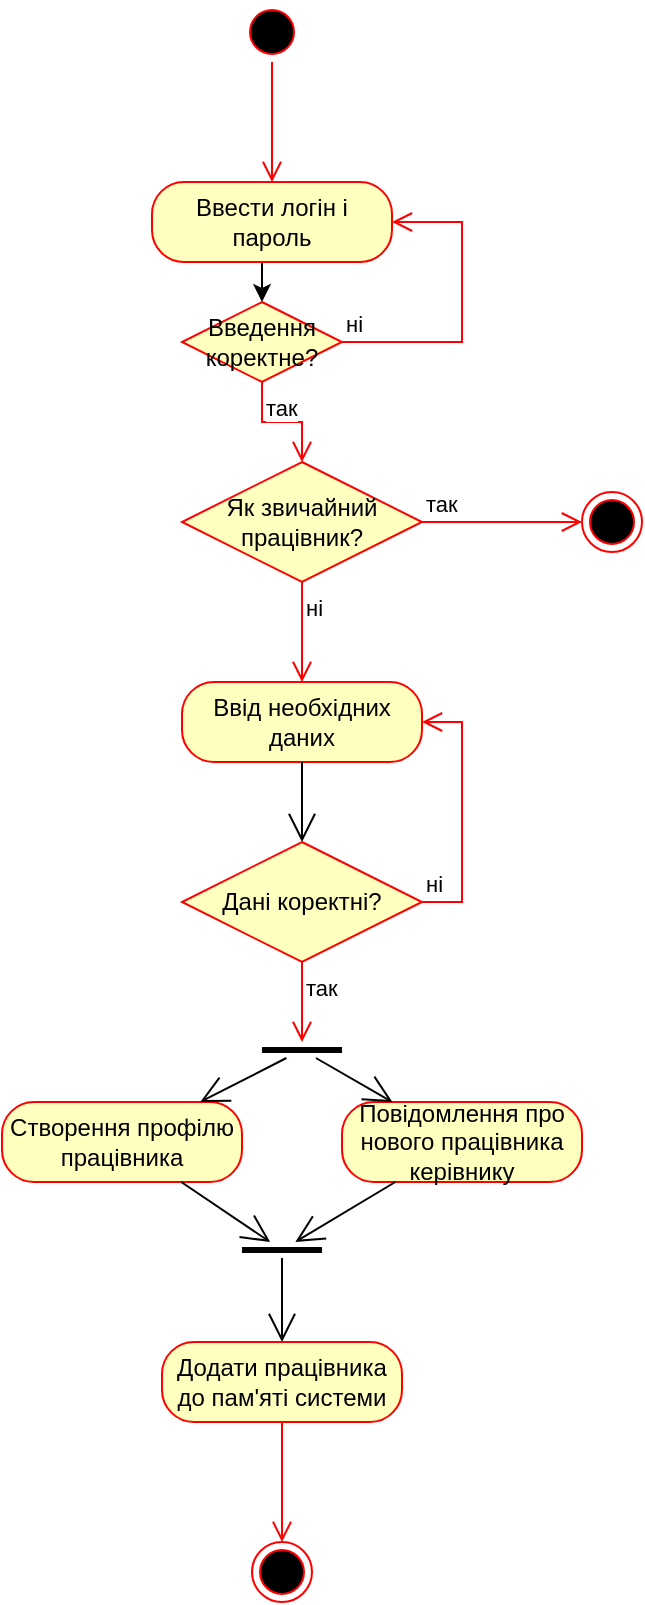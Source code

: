 <mxfile version="24.3.1" type="github">
  <diagram name="Сторінка-1" id="AnwOnDWmUMuwJeMLqGEs">
    <mxGraphModel dx="700" dy="353" grid="1" gridSize="10" guides="1" tooltips="1" connect="1" arrows="1" fold="1" page="1" pageScale="1" pageWidth="827" pageHeight="1169" math="0" shadow="0">
      <root>
        <mxCell id="0" />
        <mxCell id="1" parent="0" />
        <mxCell id="gpgWppNkxMLLZYny3t1X-1" value="" style="ellipse;html=1;shape=startState;fillColor=#000000;strokeColor=#ff0000;" vertex="1" parent="1">
          <mxGeometry x="190" y="40" width="30" height="30" as="geometry" />
        </mxCell>
        <mxCell id="gpgWppNkxMLLZYny3t1X-2" value="" style="edgeStyle=orthogonalEdgeStyle;html=1;verticalAlign=bottom;endArrow=open;endSize=8;strokeColor=#ff0000;rounded=0;" edge="1" source="gpgWppNkxMLLZYny3t1X-1" parent="1">
          <mxGeometry relative="1" as="geometry">
            <mxPoint x="205" y="130" as="targetPoint" />
          </mxGeometry>
        </mxCell>
        <mxCell id="gpgWppNkxMLLZYny3t1X-14" style="edgeStyle=orthogonalEdgeStyle;rounded=0;orthogonalLoop=1;jettySize=auto;html=1;" edge="1" parent="1" source="gpgWppNkxMLLZYny3t1X-3" target="gpgWppNkxMLLZYny3t1X-11">
          <mxGeometry relative="1" as="geometry">
            <Array as="points">
              <mxPoint x="200" y="180" />
              <mxPoint x="200" y="180" />
            </Array>
          </mxGeometry>
        </mxCell>
        <mxCell id="gpgWppNkxMLLZYny3t1X-3" value="Ввести логін і пароль" style="rounded=1;whiteSpace=wrap;html=1;arcSize=40;fontColor=#000000;fillColor=#ffffc0;strokeColor=#ff0000;" vertex="1" parent="1">
          <mxGeometry x="145" y="130" width="120" height="40" as="geometry" />
        </mxCell>
        <mxCell id="gpgWppNkxMLLZYny3t1X-8" value="Як звичайний працівник?" style="rhombus;whiteSpace=wrap;html=1;fontColor=#000000;fillColor=#ffffc0;strokeColor=#ff0000;" vertex="1" parent="1">
          <mxGeometry x="160" y="270" width="120" height="60" as="geometry" />
        </mxCell>
        <mxCell id="gpgWppNkxMLLZYny3t1X-9" value="так" style="edgeStyle=orthogonalEdgeStyle;html=1;align=left;verticalAlign=bottom;endArrow=open;endSize=8;strokeColor=#ff0000;rounded=0;" edge="1" source="gpgWppNkxMLLZYny3t1X-8" parent="1">
          <mxGeometry x="-1" relative="1" as="geometry">
            <mxPoint x="360" y="300" as="targetPoint" />
          </mxGeometry>
        </mxCell>
        <mxCell id="gpgWppNkxMLLZYny3t1X-10" value="ні" style="edgeStyle=orthogonalEdgeStyle;html=1;align=left;verticalAlign=top;endArrow=open;endSize=8;strokeColor=#ff0000;rounded=0;" edge="1" source="gpgWppNkxMLLZYny3t1X-8" parent="1">
          <mxGeometry x="-1" relative="1" as="geometry">
            <mxPoint x="220" y="380" as="targetPoint" />
          </mxGeometry>
        </mxCell>
        <mxCell id="gpgWppNkxMLLZYny3t1X-11" value="Введення коректне?" style="rhombus;whiteSpace=wrap;html=1;fontColor=#000000;fillColor=#ffffc0;strokeColor=#ff0000;" vertex="1" parent="1">
          <mxGeometry x="160" y="190" width="80" height="40" as="geometry" />
        </mxCell>
        <mxCell id="gpgWppNkxMLLZYny3t1X-12" value="ні" style="edgeStyle=orthogonalEdgeStyle;html=1;align=left;verticalAlign=bottom;endArrow=open;endSize=8;strokeColor=#ff0000;rounded=0;" edge="1" source="gpgWppNkxMLLZYny3t1X-11" parent="1" target="gpgWppNkxMLLZYny3t1X-3">
          <mxGeometry x="-1" relative="1" as="geometry">
            <mxPoint x="340" y="210" as="targetPoint" />
            <Array as="points">
              <mxPoint x="300" y="210" />
              <mxPoint x="300" y="150" />
            </Array>
          </mxGeometry>
        </mxCell>
        <mxCell id="gpgWppNkxMLLZYny3t1X-13" value="так" style="edgeStyle=orthogonalEdgeStyle;html=1;align=left;verticalAlign=top;endArrow=open;endSize=8;strokeColor=#ff0000;rounded=0;" edge="1" source="gpgWppNkxMLLZYny3t1X-11" parent="1" target="gpgWppNkxMLLZYny3t1X-8">
          <mxGeometry x="-1" relative="1" as="geometry">
            <mxPoint x="200" y="290" as="targetPoint" />
          </mxGeometry>
        </mxCell>
        <mxCell id="gpgWppNkxMLLZYny3t1X-15" value="" style="ellipse;html=1;shape=endState;fillColor=#000000;strokeColor=#ff0000;" vertex="1" parent="1">
          <mxGeometry x="360" y="285" width="30" height="30" as="geometry" />
        </mxCell>
        <mxCell id="gpgWppNkxMLLZYny3t1X-18" value="Ввід необхідних даних" style="rounded=1;whiteSpace=wrap;html=1;arcSize=40;fontColor=#000000;fillColor=#ffffc0;strokeColor=#ff0000;" vertex="1" parent="1">
          <mxGeometry x="160" y="380" width="120" height="40" as="geometry" />
        </mxCell>
        <mxCell id="gpgWppNkxMLLZYny3t1X-20" value="" style="endArrow=open;endFill=1;endSize=12;html=1;rounded=0;" edge="1" parent="1" source="gpgWppNkxMLLZYny3t1X-18" target="gpgWppNkxMLLZYny3t1X-22">
          <mxGeometry width="160" relative="1" as="geometry">
            <mxPoint x="130" y="440" as="sourcePoint" />
            <mxPoint x="220" y="470" as="targetPoint" />
          </mxGeometry>
        </mxCell>
        <mxCell id="gpgWppNkxMLLZYny3t1X-22" value="Дані коректні?" style="rhombus;whiteSpace=wrap;html=1;fontColor=#000000;fillColor=#ffffc0;strokeColor=#ff0000;" vertex="1" parent="1">
          <mxGeometry x="160" y="460" width="120" height="60" as="geometry" />
        </mxCell>
        <mxCell id="gpgWppNkxMLLZYny3t1X-23" value="ні" style="edgeStyle=orthogonalEdgeStyle;html=1;align=left;verticalAlign=bottom;endArrow=open;endSize=8;strokeColor=#ff0000;rounded=0;" edge="1" source="gpgWppNkxMLLZYny3t1X-22" parent="1" target="gpgWppNkxMLLZYny3t1X-18">
          <mxGeometry x="-1" relative="1" as="geometry">
            <mxPoint x="360" y="490" as="targetPoint" />
            <Array as="points">
              <mxPoint x="300" y="490" />
              <mxPoint x="300" y="400" />
            </Array>
          </mxGeometry>
        </mxCell>
        <mxCell id="gpgWppNkxMLLZYny3t1X-24" value="так" style="edgeStyle=orthogonalEdgeStyle;html=1;align=left;verticalAlign=top;endArrow=open;endSize=8;strokeColor=#ff0000;rounded=0;" edge="1" source="gpgWppNkxMLLZYny3t1X-22" parent="1" target="gpgWppNkxMLLZYny3t1X-25">
          <mxGeometry x="-1" relative="1" as="geometry">
            <mxPoint x="220" y="570" as="targetPoint" />
            <Array as="points">
              <mxPoint x="220" y="560" />
              <mxPoint x="220" y="560" />
            </Array>
          </mxGeometry>
        </mxCell>
        <mxCell id="gpgWppNkxMLLZYny3t1X-25" value="" style="line;strokeWidth=3;fillColor=none;align=left;verticalAlign=middle;spacingTop=-1;spacingLeft=3;spacingRight=3;rotatable=0;labelPosition=right;points=[];portConstraint=eastwest;strokeColor=inherit;" vertex="1" parent="1">
          <mxGeometry x="200" y="560" width="40" height="8" as="geometry" />
        </mxCell>
        <mxCell id="gpgWppNkxMLLZYny3t1X-26" value="Створення профілю працівника" style="rounded=1;whiteSpace=wrap;html=1;arcSize=40;fontColor=#000000;fillColor=#ffffc0;strokeColor=#ff0000;" vertex="1" parent="1">
          <mxGeometry x="70" y="590" width="120" height="40" as="geometry" />
        </mxCell>
        <mxCell id="gpgWppNkxMLLZYny3t1X-28" value="" style="endArrow=open;endFill=1;endSize=12;html=1;rounded=0;" edge="1" parent="1" source="gpgWppNkxMLLZYny3t1X-25" target="gpgWppNkxMLLZYny3t1X-26">
          <mxGeometry width="160" relative="1" as="geometry">
            <mxPoint x="210" y="580" as="sourcePoint" />
            <mxPoint x="390" y="560" as="targetPoint" />
          </mxGeometry>
        </mxCell>
        <mxCell id="gpgWppNkxMLLZYny3t1X-29" value="Повідомлення про нового працівника керівнику" style="rounded=1;whiteSpace=wrap;html=1;arcSize=40;fontColor=#000000;fillColor=#ffffc0;strokeColor=#ff0000;" vertex="1" parent="1">
          <mxGeometry x="240" y="590" width="120" height="40" as="geometry" />
        </mxCell>
        <mxCell id="gpgWppNkxMLLZYny3t1X-30" value="" style="endArrow=open;endFill=1;endSize=12;html=1;rounded=0;" edge="1" parent="1" source="gpgWppNkxMLLZYny3t1X-25" target="gpgWppNkxMLLZYny3t1X-29">
          <mxGeometry width="160" relative="1" as="geometry">
            <mxPoint x="180" y="570" as="sourcePoint" />
            <mxPoint x="340" y="570" as="targetPoint" />
          </mxGeometry>
        </mxCell>
        <mxCell id="gpgWppNkxMLLZYny3t1X-31" value="" style="line;strokeWidth=3;fillColor=none;align=left;verticalAlign=middle;spacingTop=-1;spacingLeft=3;spacingRight=3;rotatable=0;labelPosition=right;points=[];portConstraint=eastwest;strokeColor=inherit;" vertex="1" parent="1">
          <mxGeometry x="190" y="660" width="40" height="8" as="geometry" />
        </mxCell>
        <mxCell id="gpgWppNkxMLLZYny3t1X-32" value="" style="endArrow=open;endFill=1;endSize=12;html=1;rounded=0;" edge="1" parent="1" source="gpgWppNkxMLLZYny3t1X-26" target="gpgWppNkxMLLZYny3t1X-31">
          <mxGeometry width="160" relative="1" as="geometry">
            <mxPoint x="70" y="690" as="sourcePoint" />
            <mxPoint x="230" y="690" as="targetPoint" />
          </mxGeometry>
        </mxCell>
        <mxCell id="gpgWppNkxMLLZYny3t1X-34" value="" style="endArrow=open;endFill=1;endSize=12;html=1;rounded=0;" edge="1" parent="1" source="gpgWppNkxMLLZYny3t1X-29" target="gpgWppNkxMLLZYny3t1X-31">
          <mxGeometry width="160" relative="1" as="geometry">
            <mxPoint x="170" y="640" as="sourcePoint" />
            <mxPoint x="214" y="670" as="targetPoint" />
          </mxGeometry>
        </mxCell>
        <mxCell id="gpgWppNkxMLLZYny3t1X-35" value="" style="endArrow=open;endFill=1;endSize=12;html=1;rounded=0;" edge="1" parent="1" source="gpgWppNkxMLLZYny3t1X-31">
          <mxGeometry width="160" relative="1" as="geometry">
            <mxPoint x="340" y="590" as="sourcePoint" />
            <mxPoint x="210" y="710" as="targetPoint" />
          </mxGeometry>
        </mxCell>
        <mxCell id="gpgWppNkxMLLZYny3t1X-36" value="Додати працівника до пам&#39;яті системи" style="rounded=1;whiteSpace=wrap;html=1;arcSize=40;fontColor=#000000;fillColor=#ffffc0;strokeColor=#ff0000;" vertex="1" parent="1">
          <mxGeometry x="150" y="710" width="120" height="40" as="geometry" />
        </mxCell>
        <mxCell id="gpgWppNkxMLLZYny3t1X-37" value="" style="edgeStyle=orthogonalEdgeStyle;html=1;verticalAlign=bottom;endArrow=open;endSize=8;strokeColor=#ff0000;rounded=0;" edge="1" source="gpgWppNkxMLLZYny3t1X-36" parent="1">
          <mxGeometry relative="1" as="geometry">
            <mxPoint x="210" y="810" as="targetPoint" />
          </mxGeometry>
        </mxCell>
        <mxCell id="gpgWppNkxMLLZYny3t1X-38" value="" style="ellipse;html=1;shape=endState;fillColor=#000000;strokeColor=#ff0000;" vertex="1" parent="1">
          <mxGeometry x="195" y="810" width="30" height="30" as="geometry" />
        </mxCell>
      </root>
    </mxGraphModel>
  </diagram>
</mxfile>
